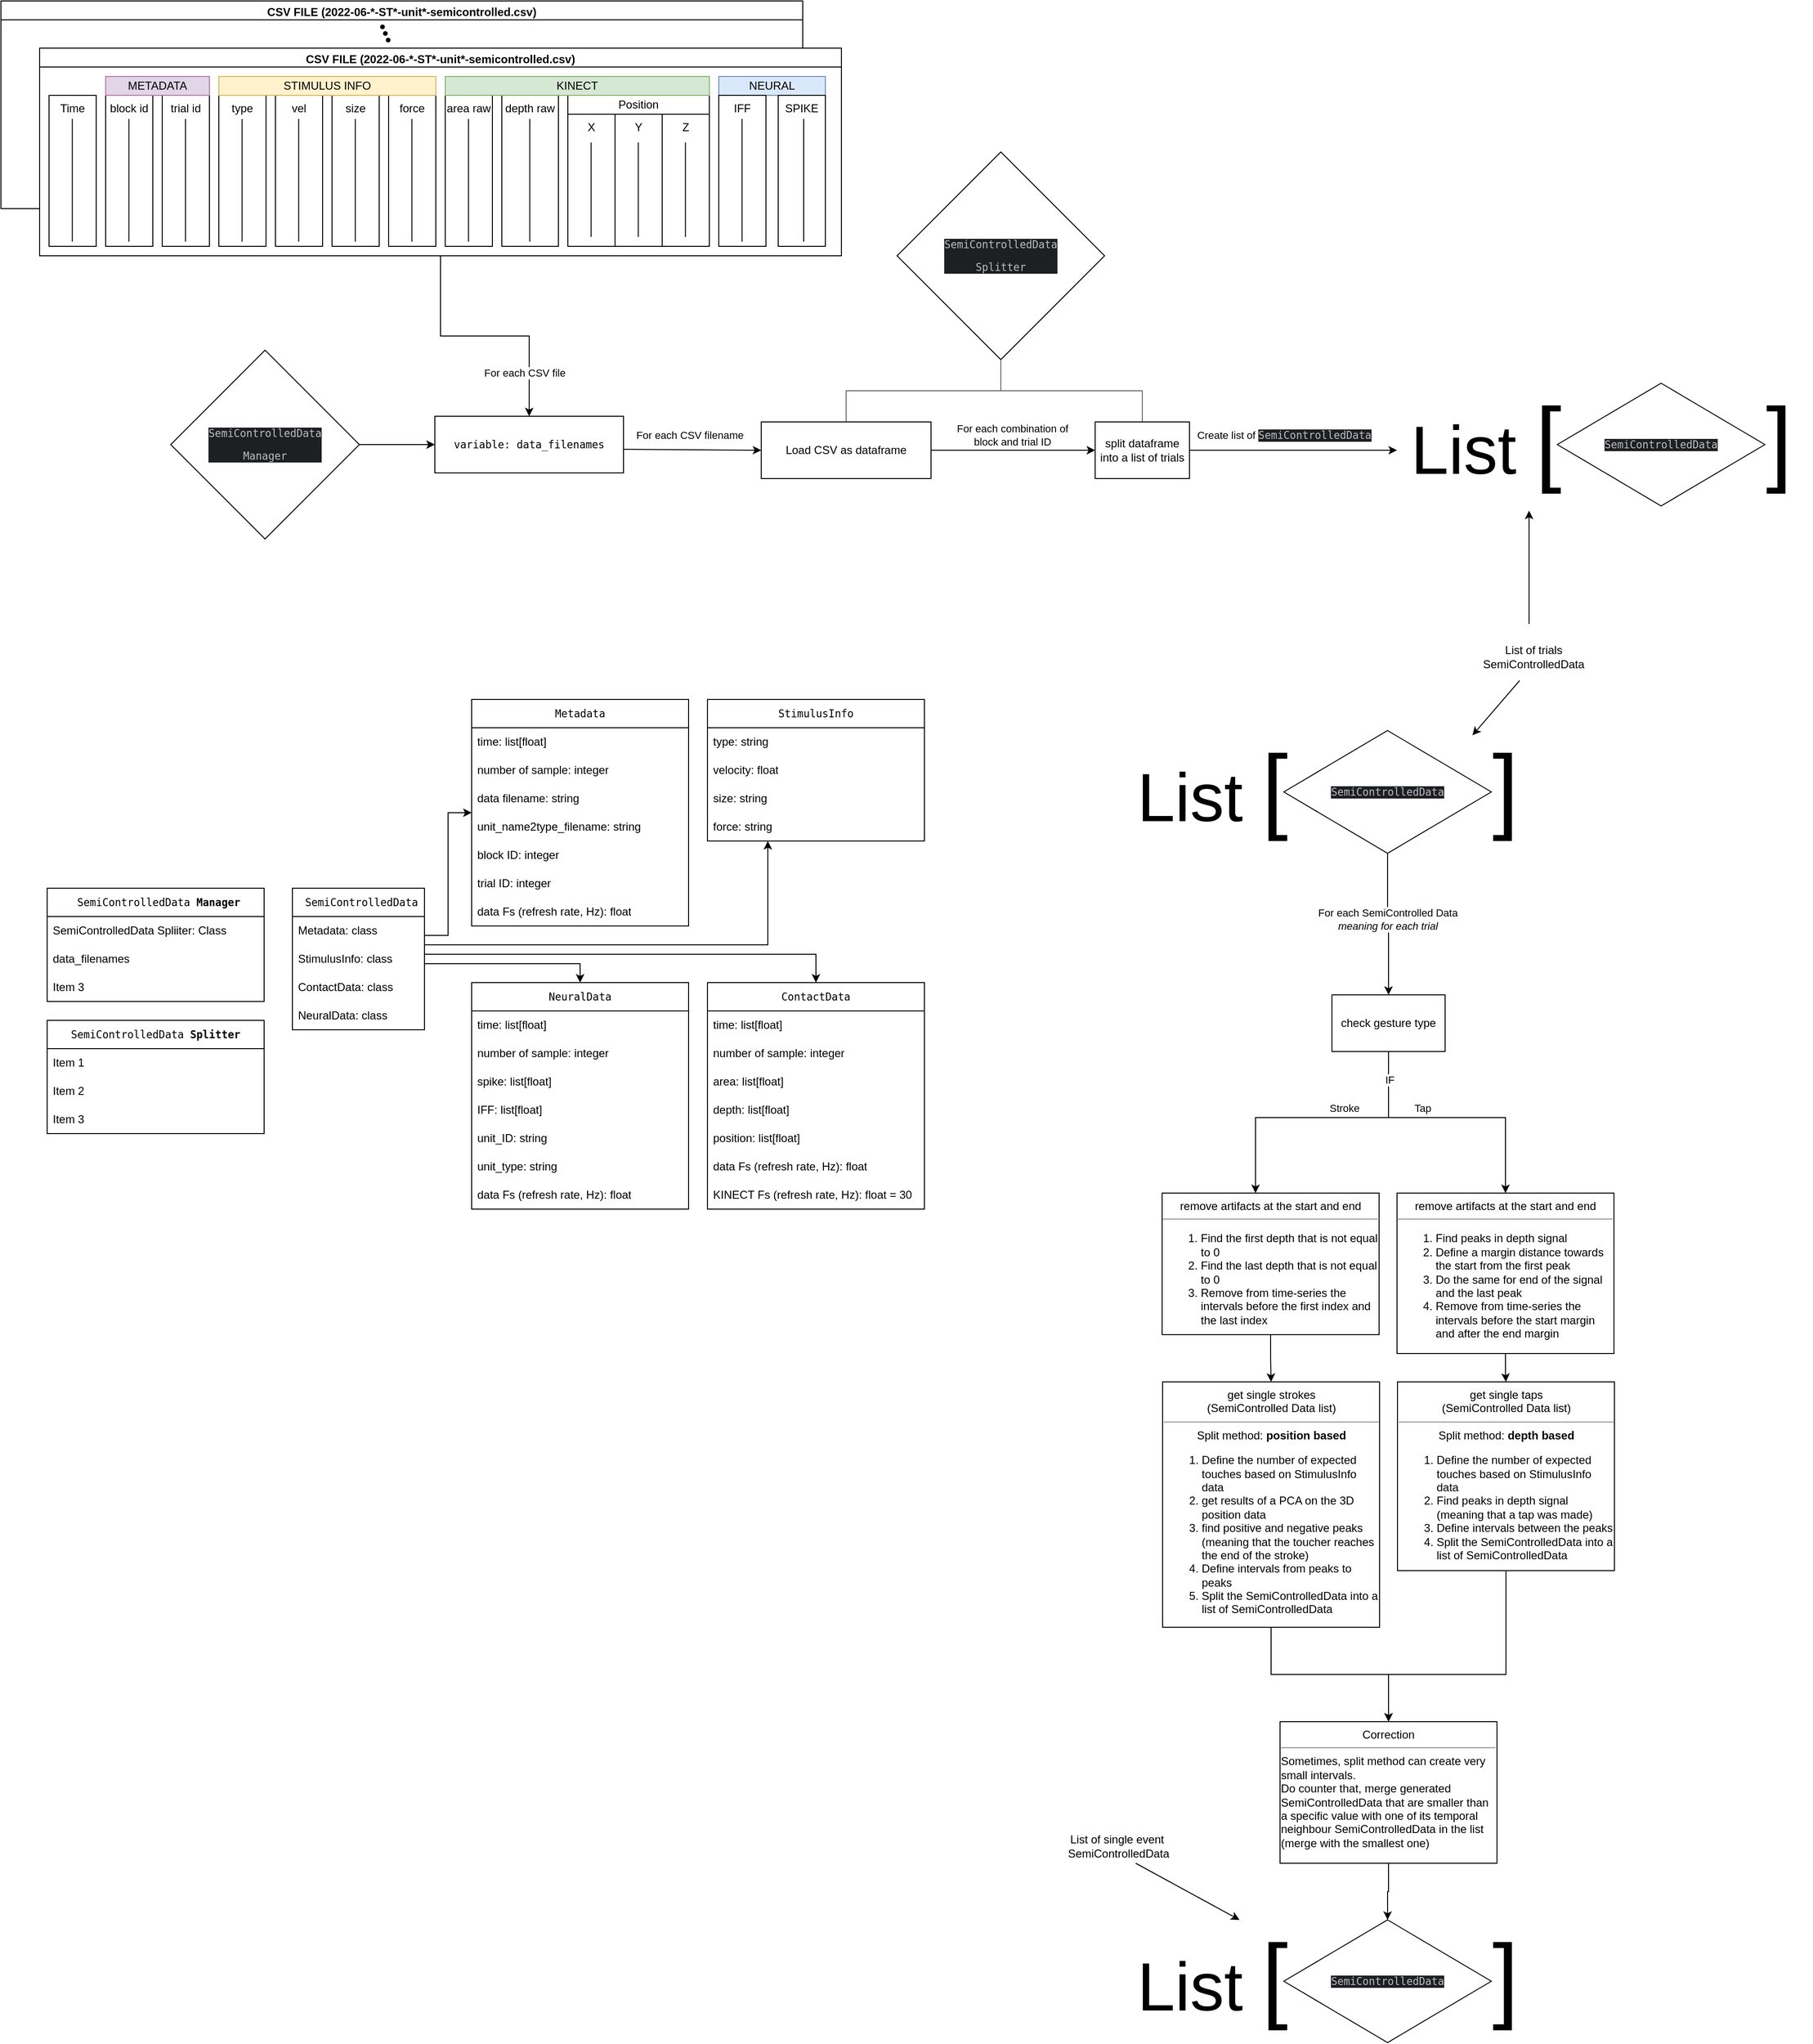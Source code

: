 <mxfile version="24.4.13" type="device">
  <diagram id="C5RBs43oDa-KdzZeNtuy" name="Page-1">
    <mxGraphModel dx="2876" dy="1194" grid="1" gridSize="10" guides="1" tooltips="1" connect="1" arrows="1" fold="1" page="1" pageScale="1" pageWidth="827" pageHeight="1169" math="0" shadow="0">
      <root>
        <mxCell id="WIyWlLk6GJQsqaUBKTNV-0" />
        <mxCell id="WIyWlLk6GJQsqaUBKTNV-1" parent="WIyWlLk6GJQsqaUBKTNV-0" />
        <mxCell id="AO1ZMonNY8qagPnVQEpX-206" value="" style="edgeStyle=orthogonalEdgeStyle;rounded=0;orthogonalLoop=1;jettySize=auto;html=1;" edge="1" parent="WIyWlLk6GJQsqaUBKTNV-1" source="AO1ZMonNY8qagPnVQEpX-85" target="AO1ZMonNY8qagPnVQEpX-205">
          <mxGeometry relative="1" as="geometry" />
        </mxCell>
        <mxCell id="AO1ZMonNY8qagPnVQEpX-85" value="&lt;div style=&quot;background-color:#1e1f22;color:#bcbec4&quot;&gt;&lt;pre style=&quot;font-family:&#39;JetBrains Mono&#39;,monospace;font-size:8.3pt;&quot;&gt;SemiControlledData&lt;/pre&gt;&lt;pre style=&quot;font-family:&#39;JetBrains Mono&#39;,monospace;font-size:8.3pt;&quot;&gt;Manager&lt;/pre&gt;&lt;/div&gt;" style="rhombus;whiteSpace=wrap;html=1;" vertex="1" parent="WIyWlLk6GJQsqaUBKTNV-1">
          <mxGeometry x="80" y="410" width="200" height="200" as="geometry" />
        </mxCell>
        <mxCell id="AO1ZMonNY8qagPnVQEpX-203" value="" style="group" vertex="1" connectable="0" parent="WIyWlLk6GJQsqaUBKTNV-1">
          <mxGeometry x="-100" y="40" width="891" height="270" as="geometry" />
        </mxCell>
        <mxCell id="AO1ZMonNY8qagPnVQEpX-161" value="CSV FILE (2022-06-*-ST*-unit*-semicontrolled.csv)" style="swimlane;whiteSpace=wrap;html=1;" vertex="1" parent="AO1ZMonNY8qagPnVQEpX-203">
          <mxGeometry width="850" height="220" as="geometry" />
        </mxCell>
        <mxCell id="AO1ZMonNY8qagPnVQEpX-162" value="" style="rounded=0;whiteSpace=wrap;html=1;" vertex="1" parent="AO1ZMonNY8qagPnVQEpX-161">
          <mxGeometry y="20" width="850" height="200" as="geometry" />
        </mxCell>
        <mxCell id="AO1ZMonNY8qagPnVQEpX-198" value="" style="ellipse;whiteSpace=wrap;html=1;aspect=fixed;fillColor=#000000;strokeColor=none;" vertex="1" parent="AO1ZMonNY8qagPnVQEpX-161">
          <mxGeometry x="402" y="25" width="5" height="5" as="geometry" />
        </mxCell>
        <mxCell id="AO1ZMonNY8qagPnVQEpX-200" value="" style="ellipse;whiteSpace=wrap;html=1;aspect=fixed;fillColor=#000000;strokeColor=none;" vertex="1" parent="AO1ZMonNY8qagPnVQEpX-161">
          <mxGeometry x="408" y="39" width="5" height="5" as="geometry" />
        </mxCell>
        <mxCell id="AO1ZMonNY8qagPnVQEpX-0" value="CSV FILE (2022-06-*-ST*-unit*-semicontrolled.csv)" style="swimlane;whiteSpace=wrap;html=1;" vertex="1" parent="AO1ZMonNY8qagPnVQEpX-203">
          <mxGeometry x="41" y="50" width="850" height="220" as="geometry">
            <mxRectangle x="50" y="20" width="310" height="30" as="alternateBounds" />
          </mxGeometry>
        </mxCell>
        <mxCell id="AO1ZMonNY8qagPnVQEpX-123" value="" style="rounded=0;whiteSpace=wrap;html=1;" vertex="1" parent="AO1ZMonNY8qagPnVQEpX-0">
          <mxGeometry y="20" width="850" height="200" as="geometry" />
        </mxCell>
        <mxCell id="AO1ZMonNY8qagPnVQEpX-3" value="&lt;div style=&quot;&quot;&gt;&lt;span style=&quot;background-color: initial;&quot;&gt;Time&lt;/span&gt;&lt;/div&gt;" style="rounded=0;whiteSpace=wrap;html=1;align=center;horizontal=1;verticalAlign=top;" vertex="1" parent="AO1ZMonNY8qagPnVQEpX-0">
          <mxGeometry x="10" y="50" width="50" height="160" as="geometry" />
        </mxCell>
        <mxCell id="AO1ZMonNY8qagPnVQEpX-16" value="" style="group" vertex="1" connectable="0" parent="AO1ZMonNY8qagPnVQEpX-0">
          <mxGeometry x="70" y="50" width="110" height="160" as="geometry" />
        </mxCell>
        <mxCell id="AO1ZMonNY8qagPnVQEpX-13" value="&lt;div style=&quot;&quot;&gt;block id&lt;/div&gt;" style="rounded=0;whiteSpace=wrap;html=1;align=center;horizontal=1;verticalAlign=top;" vertex="1" parent="AO1ZMonNY8qagPnVQEpX-16">
          <mxGeometry width="50" height="160" as="geometry" />
        </mxCell>
        <mxCell id="AO1ZMonNY8qagPnVQEpX-14" value="&lt;div style=&quot;&quot;&gt;trial id&lt;/div&gt;" style="rounded=0;whiteSpace=wrap;html=1;align=center;horizontal=1;verticalAlign=top;" vertex="1" parent="AO1ZMonNY8qagPnVQEpX-16">
          <mxGeometry x="60" width="50" height="160" as="geometry" />
        </mxCell>
        <mxCell id="AO1ZMonNY8qagPnVQEpX-35" value="" style="endArrow=none;html=1;rounded=0;" edge="1" parent="AO1ZMonNY8qagPnVQEpX-16">
          <mxGeometry width="50" height="50" relative="1" as="geometry">
            <mxPoint x="24.66" y="155" as="sourcePoint" />
            <mxPoint x="24.66" y="25" as="targetPoint" />
          </mxGeometry>
        </mxCell>
        <mxCell id="AO1ZMonNY8qagPnVQEpX-36" value="" style="endArrow=none;html=1;rounded=0;" edge="1" parent="AO1ZMonNY8qagPnVQEpX-16">
          <mxGeometry width="50" height="50" relative="1" as="geometry">
            <mxPoint x="84.66" y="155" as="sourcePoint" />
            <mxPoint x="84.66" y="25" as="targetPoint" />
          </mxGeometry>
        </mxCell>
        <mxCell id="AO1ZMonNY8qagPnVQEpX-19" value="&lt;div style=&quot;&quot;&gt;type&lt;/div&gt;" style="rounded=0;whiteSpace=wrap;html=1;align=center;horizontal=1;verticalAlign=top;" vertex="1" parent="AO1ZMonNY8qagPnVQEpX-0">
          <mxGeometry x="190" y="50" width="50" height="160" as="geometry" />
        </mxCell>
        <mxCell id="AO1ZMonNY8qagPnVQEpX-20" value="&lt;div style=&quot;&quot;&gt;vel&lt;/div&gt;" style="rounded=0;whiteSpace=wrap;html=1;align=center;horizontal=1;verticalAlign=top;" vertex="1" parent="AO1ZMonNY8qagPnVQEpX-0">
          <mxGeometry x="250" y="50" width="50" height="160" as="geometry" />
        </mxCell>
        <mxCell id="AO1ZMonNY8qagPnVQEpX-24" value="&lt;div style=&quot;&quot;&gt;size&lt;/div&gt;" style="rounded=0;whiteSpace=wrap;html=1;align=center;horizontal=1;verticalAlign=top;" vertex="1" parent="AO1ZMonNY8qagPnVQEpX-0">
          <mxGeometry x="310" y="50" width="50" height="160" as="geometry" />
        </mxCell>
        <mxCell id="AO1ZMonNY8qagPnVQEpX-25" value="&lt;div style=&quot;&quot;&gt;force&lt;/div&gt;" style="rounded=0;whiteSpace=wrap;html=1;align=center;horizontal=1;verticalAlign=top;" vertex="1" parent="AO1ZMonNY8qagPnVQEpX-0">
          <mxGeometry x="370" y="50" width="50" height="160" as="geometry" />
        </mxCell>
        <mxCell id="AO1ZMonNY8qagPnVQEpX-27" value="STIMULUS INFO" style="rounded=0;whiteSpace=wrap;html=1;fillColor=#fff2cc;strokeColor=#d6b656;" vertex="1" parent="AO1ZMonNY8qagPnVQEpX-0">
          <mxGeometry x="190" y="30" width="230" height="20" as="geometry" />
        </mxCell>
        <mxCell id="AO1ZMonNY8qagPnVQEpX-30" value="" style="group" vertex="1" connectable="0" parent="AO1ZMonNY8qagPnVQEpX-0">
          <mxGeometry x="720" y="30" width="113" height="180" as="geometry" />
        </mxCell>
        <mxCell id="AO1ZMonNY8qagPnVQEpX-29" value="NEURAL" style="rounded=0;whiteSpace=wrap;html=1;fillColor=#dae8fc;strokeColor=#6c8ebf;" vertex="1" parent="AO1ZMonNY8qagPnVQEpX-30">
          <mxGeometry width="113" height="20" as="geometry" />
        </mxCell>
        <mxCell id="AO1ZMonNY8qagPnVQEpX-4" value="&lt;div style=&quot;&quot;&gt;&lt;span style=&quot;background-color: initial;&quot;&gt;IFF&lt;/span&gt;&lt;/div&gt;" style="rounded=0;whiteSpace=wrap;html=1;align=center;horizontal=1;verticalAlign=top;" vertex="1" parent="AO1ZMonNY8qagPnVQEpX-30">
          <mxGeometry y="20" width="50" height="160" as="geometry" />
        </mxCell>
        <mxCell id="AO1ZMonNY8qagPnVQEpX-5" value="&lt;div style=&quot;&quot;&gt;&lt;span style=&quot;background-color: initial;&quot;&gt;SPIKE&lt;/span&gt;&lt;span style=&quot;color: rgba(0, 0, 0, 0); font-family: monospace; font-size: 0px; text-align: start; text-wrap: nowrap; background-color: initial;&quot;&gt;%3CmxGraphModel%3E%3Croot%3E%3CmxCell%20id%3D%220%22%2F%3E%3CmxCell%20id%3D%221%22%20parent%3D%220%22%2F%3E%3CmxCell%20id%3D%222%22%20value%3D%22%26lt%3Bdiv%20style%3D%26quot%3B%26quot%3B%26gt%3B%26lt%3Bspan%20style%3D%26quot%3Bbackground-color%3A%20initial%3B%26quot%3B%26gt%3BIFF%26lt%3B%2Fspan%26gt%3B%26lt%3B%2Fdiv%26gt%3B%22%20style%3D%22rounded%3D0%3BwhiteSpace%3Dwrap%3Bhtml%3D1%3Balign%3Dcenter%3Bhorizontal%3D1%3BverticalAlign%3Dtop%3B%22%20vertex%3D%221%22%20parent%3D%221%22%3E%3CmxGeometry%20x%3D%22440%22%20y%3D%22430%22%20width%3D%2250%22%20height%3D%22160%22%20as%3D%22geometry%22%2F%3E%3C%2FmxCell%3E%3C%2Froot%3E%3C%2FmxGraphModel%3E&lt;/span&gt;&lt;/div&gt;" style="rounded=0;whiteSpace=wrap;html=1;align=center;horizontal=1;verticalAlign=top;" vertex="1" parent="AO1ZMonNY8qagPnVQEpX-30">
          <mxGeometry x="63" y="20" width="50" height="160" as="geometry" />
        </mxCell>
        <mxCell id="AO1ZMonNY8qagPnVQEpX-43" value="" style="endArrow=none;html=1;rounded=0;" edge="1" parent="AO1ZMonNY8qagPnVQEpX-30">
          <mxGeometry width="50" height="50" relative="1" as="geometry">
            <mxPoint x="24.66" y="175" as="sourcePoint" />
            <mxPoint x="24.66" y="45" as="targetPoint" />
          </mxGeometry>
        </mxCell>
        <mxCell id="AO1ZMonNY8qagPnVQEpX-44" value="" style="endArrow=none;html=1;rounded=0;" edge="1" parent="AO1ZMonNY8qagPnVQEpX-30">
          <mxGeometry width="50" height="50" relative="1" as="geometry">
            <mxPoint x="90" y="175" as="sourcePoint" />
            <mxPoint x="90" y="45" as="targetPoint" />
          </mxGeometry>
        </mxCell>
        <mxCell id="AO1ZMonNY8qagPnVQEpX-33" value="" style="group" vertex="1" connectable="0" parent="AO1ZMonNY8qagPnVQEpX-0">
          <mxGeometry x="430" y="50" width="280" height="160" as="geometry" />
        </mxCell>
        <mxCell id="AO1ZMonNY8qagPnVQEpX-6" value="&lt;div style=&quot;&quot;&gt;area raw&lt;/div&gt;" style="rounded=0;whiteSpace=wrap;html=1;align=center;horizontal=1;verticalAlign=top;" vertex="1" parent="AO1ZMonNY8qagPnVQEpX-33">
          <mxGeometry width="50" height="160" as="geometry" />
        </mxCell>
        <mxCell id="AO1ZMonNY8qagPnVQEpX-7" value="&lt;div style=&quot;&quot;&gt;depth raw&lt;/div&gt;" style="rounded=0;whiteSpace=wrap;html=1;align=center;horizontal=1;verticalAlign=top;" vertex="1" parent="AO1ZMonNY8qagPnVQEpX-33">
          <mxGeometry x="60" width="60" height="160" as="geometry" />
        </mxCell>
        <mxCell id="AO1ZMonNY8qagPnVQEpX-8" value="&lt;div style=&quot;&quot;&gt;X&lt;/div&gt;" style="rounded=0;whiteSpace=wrap;html=1;align=center;horizontal=1;verticalAlign=top;" vertex="1" parent="AO1ZMonNY8qagPnVQEpX-33">
          <mxGeometry x="130" y="20" width="50" height="140" as="geometry" />
        </mxCell>
        <mxCell id="AO1ZMonNY8qagPnVQEpX-9" value="&lt;div style=&quot;&quot;&gt;Y&lt;/div&gt;" style="rounded=0;whiteSpace=wrap;html=1;align=center;horizontal=1;verticalAlign=top;" vertex="1" parent="AO1ZMonNY8qagPnVQEpX-33">
          <mxGeometry x="180" y="20" width="50" height="140" as="geometry" />
        </mxCell>
        <mxCell id="AO1ZMonNY8qagPnVQEpX-10" value="&lt;div style=&quot;&quot;&gt;Z&lt;/div&gt;" style="rounded=0;whiteSpace=wrap;html=1;align=center;horizontal=1;verticalAlign=top;" vertex="1" parent="AO1ZMonNY8qagPnVQEpX-33">
          <mxGeometry x="230" y="20" width="50" height="140" as="geometry" />
        </mxCell>
        <mxCell id="AO1ZMonNY8qagPnVQEpX-11" value="Position" style="rounded=0;whiteSpace=wrap;html=1;" vertex="1" parent="AO1ZMonNY8qagPnVQEpX-33">
          <mxGeometry x="130" width="150" height="20" as="geometry" />
        </mxCell>
        <mxCell id="AO1ZMonNY8qagPnVQEpX-41" value="" style="endArrow=none;html=1;rounded=0;" edge="1" parent="AO1ZMonNY8qagPnVQEpX-33">
          <mxGeometry width="50" height="50" relative="1" as="geometry">
            <mxPoint x="24.66" y="155" as="sourcePoint" />
            <mxPoint x="24.66" y="25" as="targetPoint" />
          </mxGeometry>
        </mxCell>
        <mxCell id="AO1ZMonNY8qagPnVQEpX-42" value="" style="endArrow=none;html=1;rounded=0;" edge="1" parent="AO1ZMonNY8qagPnVQEpX-33">
          <mxGeometry width="50" height="50" relative="1" as="geometry">
            <mxPoint x="89.66" y="155" as="sourcePoint" />
            <mxPoint x="89.66" y="25" as="targetPoint" />
          </mxGeometry>
        </mxCell>
        <mxCell id="AO1ZMonNY8qagPnVQEpX-45" value="" style="endArrow=none;html=1;rounded=0;" edge="1" parent="AO1ZMonNY8qagPnVQEpX-33">
          <mxGeometry width="50" height="50" relative="1" as="geometry">
            <mxPoint x="154.66" y="150" as="sourcePoint" />
            <mxPoint x="154.66" y="50" as="targetPoint" />
          </mxGeometry>
        </mxCell>
        <mxCell id="AO1ZMonNY8qagPnVQEpX-46" value="" style="endArrow=none;html=1;rounded=0;" edge="1" parent="AO1ZMonNY8qagPnVQEpX-33">
          <mxGeometry width="50" height="50" relative="1" as="geometry">
            <mxPoint x="204.66" y="150" as="sourcePoint" />
            <mxPoint x="204.66" y="50" as="targetPoint" />
          </mxGeometry>
        </mxCell>
        <mxCell id="AO1ZMonNY8qagPnVQEpX-47" value="" style="endArrow=none;html=1;rounded=0;" edge="1" parent="AO1ZMonNY8qagPnVQEpX-33">
          <mxGeometry width="50" height="50" relative="1" as="geometry">
            <mxPoint x="254.66" y="150" as="sourcePoint" />
            <mxPoint x="254.66" y="50" as="targetPoint" />
          </mxGeometry>
        </mxCell>
        <mxCell id="AO1ZMonNY8qagPnVQEpX-26" value="KINECT" style="rounded=0;whiteSpace=wrap;html=1;container=0;fillColor=#d5e8d4;strokeColor=#82b366;" vertex="1" parent="AO1ZMonNY8qagPnVQEpX-0">
          <mxGeometry x="430" y="30" width="280" height="20" as="geometry" />
        </mxCell>
        <mxCell id="AO1ZMonNY8qagPnVQEpX-34" value="" style="endArrow=none;html=1;rounded=0;" edge="1" parent="AO1ZMonNY8qagPnVQEpX-0">
          <mxGeometry width="50" height="50" relative="1" as="geometry">
            <mxPoint x="34.66" y="205" as="sourcePoint" />
            <mxPoint x="34.66" y="75" as="targetPoint" />
          </mxGeometry>
        </mxCell>
        <mxCell id="AO1ZMonNY8qagPnVQEpX-37" value="" style="endArrow=none;html=1;rounded=0;" edge="1" parent="AO1ZMonNY8qagPnVQEpX-0">
          <mxGeometry width="50" height="50" relative="1" as="geometry">
            <mxPoint x="214.66" y="205" as="sourcePoint" />
            <mxPoint x="214.66" y="75" as="targetPoint" />
          </mxGeometry>
        </mxCell>
        <mxCell id="AO1ZMonNY8qagPnVQEpX-38" value="" style="endArrow=none;html=1;rounded=0;" edge="1" parent="AO1ZMonNY8qagPnVQEpX-0">
          <mxGeometry width="50" height="50" relative="1" as="geometry">
            <mxPoint x="274.66" y="205" as="sourcePoint" />
            <mxPoint x="274.66" y="75" as="targetPoint" />
          </mxGeometry>
        </mxCell>
        <mxCell id="AO1ZMonNY8qagPnVQEpX-39" value="" style="endArrow=none;html=1;rounded=0;" edge="1" parent="AO1ZMonNY8qagPnVQEpX-0">
          <mxGeometry width="50" height="50" relative="1" as="geometry">
            <mxPoint x="334.66" y="205" as="sourcePoint" />
            <mxPoint x="334.66" y="75" as="targetPoint" />
          </mxGeometry>
        </mxCell>
        <mxCell id="AO1ZMonNY8qagPnVQEpX-40" value="" style="endArrow=none;html=1;rounded=0;" edge="1" parent="AO1ZMonNY8qagPnVQEpX-0">
          <mxGeometry width="50" height="50" relative="1" as="geometry">
            <mxPoint x="394.66" y="205" as="sourcePoint" />
            <mxPoint x="394.66" y="75" as="targetPoint" />
          </mxGeometry>
        </mxCell>
        <mxCell id="AO1ZMonNY8qagPnVQEpX-341" value="METADATA" style="rounded=0;whiteSpace=wrap;html=1;fillColor=#E1D5E7;strokeColor=#B5739D;" vertex="1" parent="AO1ZMonNY8qagPnVQEpX-0">
          <mxGeometry x="70" y="30" width="110" height="20" as="geometry" />
        </mxCell>
        <mxCell id="AO1ZMonNY8qagPnVQEpX-199" value="" style="ellipse;whiteSpace=wrap;html=1;aspect=fixed;fillColor=#000000;strokeColor=none;" vertex="1" parent="AO1ZMonNY8qagPnVQEpX-203">
          <mxGeometry x="405" y="32" width="5" height="5" as="geometry" />
        </mxCell>
        <mxCell id="AO1ZMonNY8qagPnVQEpX-208" style="edgeStyle=orthogonalEdgeStyle;rounded=0;orthogonalLoop=1;jettySize=auto;html=1;entryX=0;entryY=0.5;entryDx=0;entryDy=0;" edge="1" parent="WIyWlLk6GJQsqaUBKTNV-1" target="AO1ZMonNY8qagPnVQEpX-217">
          <mxGeometry relative="1" as="geometry">
            <mxPoint x="870" y="685" as="targetPoint" />
            <mxPoint x="560" y="515" as="sourcePoint" />
          </mxGeometry>
        </mxCell>
        <mxCell id="AO1ZMonNY8qagPnVQEpX-211" value="For each CSV filename" style="edgeLabel;html=1;align=center;verticalAlign=middle;resizable=0;points=[];" vertex="1" connectable="0" parent="AO1ZMonNY8qagPnVQEpX-208">
          <mxGeometry x="0.136" relative="1" as="geometry">
            <mxPoint x="-13" y="-16" as="offset" />
          </mxGeometry>
        </mxCell>
        <mxCell id="AO1ZMonNY8qagPnVQEpX-205" value="&lt;div style=&quot;&quot;&gt;&lt;pre style=&quot;font-family: &amp;quot;JetBrains Mono&amp;quot;, monospace; font-size: 8.3pt;&quot;&gt;&lt;div style=&quot;&quot;&gt;&lt;pre style=&quot;font-family: &amp;quot;JetBrains Mono&amp;quot;, monospace; font-size: 8.3pt;&quot;&gt;&lt;font&gt;variable: data_filenames&lt;/font&gt;&lt;/pre&gt;&lt;/div&gt;&lt;/pre&gt;&lt;/div&gt;" style="whiteSpace=wrap;html=1;fontColor=default;labelBackgroundColor=default;" vertex="1" parent="WIyWlLk6GJQsqaUBKTNV-1">
          <mxGeometry x="360" y="480" width="200" height="60" as="geometry" />
        </mxCell>
        <mxCell id="AO1ZMonNY8qagPnVQEpX-209" style="edgeStyle=orthogonalEdgeStyle;rounded=0;orthogonalLoop=1;jettySize=auto;html=1;entryX=0.5;entryY=0;entryDx=0;entryDy=0;exitX=0.5;exitY=1;exitDx=0;exitDy=0;" edge="1" parent="WIyWlLk6GJQsqaUBKTNV-1" source="AO1ZMonNY8qagPnVQEpX-123" target="AO1ZMonNY8qagPnVQEpX-205">
          <mxGeometry relative="1" as="geometry">
            <Array as="points" />
          </mxGeometry>
        </mxCell>
        <mxCell id="AO1ZMonNY8qagPnVQEpX-210" value="&lt;span style=&quot;color: rgb(0, 0, 0); font-family: Helvetica; font-size: 11px; font-style: normal; font-variant-ligatures: normal; font-variant-caps: normal; font-weight: 400; letter-spacing: normal; orphans: 2; text-align: center; text-indent: 0px; text-transform: none; widows: 2; word-spacing: 0px; -webkit-text-stroke-width: 0px; white-space: nowrap; background-color: rgb(255, 255, 255); text-decoration-thickness: initial; text-decoration-style: initial; text-decoration-color: initial; display: inline !important; float: none;&quot;&gt;For each CSV file&lt;/span&gt;" style="edgeLabel;html=1;align=center;verticalAlign=middle;resizable=0;points=[];" vertex="1" connectable="0" parent="AO1ZMonNY8qagPnVQEpX-209">
          <mxGeometry x="-0.097" relative="1" as="geometry">
            <mxPoint x="55" y="39" as="offset" />
          </mxGeometry>
        </mxCell>
        <mxCell id="AO1ZMonNY8qagPnVQEpX-212" value="&lt;div style=&quot;background-color:#1e1f22;color:#bcbec4&quot;&gt;&lt;pre style=&quot;font-family:&#39;JetBrains Mono&#39;,monospace;font-size:8.3pt;&quot;&gt;SemiControlledData&lt;/pre&gt;&lt;pre style=&quot;font-family:&#39;JetBrains Mono&#39;,monospace;font-size:8.3pt;&quot;&gt;Splitter&lt;/pre&gt;&lt;/div&gt;" style="rhombus;whiteSpace=wrap;html=1;" vertex="1" parent="WIyWlLk6GJQsqaUBKTNV-1">
          <mxGeometry x="850" y="200" width="220" height="220" as="geometry" />
        </mxCell>
        <mxCell id="AO1ZMonNY8qagPnVQEpX-266" style="edgeStyle=orthogonalEdgeStyle;rounded=0;orthogonalLoop=1;jettySize=auto;html=1;entryX=0.5;entryY=1;entryDx=0;entryDy=0;endArrow=none;endFill=0;strokeColor=#666666;" edge="1" parent="WIyWlLk6GJQsqaUBKTNV-1" source="AO1ZMonNY8qagPnVQEpX-215" target="AO1ZMonNY8qagPnVQEpX-212">
          <mxGeometry relative="1" as="geometry" />
        </mxCell>
        <mxCell id="AO1ZMonNY8qagPnVQEpX-267" style="edgeStyle=orthogonalEdgeStyle;rounded=0;orthogonalLoop=1;jettySize=auto;html=1;" edge="1" parent="WIyWlLk6GJQsqaUBKTNV-1" source="AO1ZMonNY8qagPnVQEpX-215">
          <mxGeometry relative="1" as="geometry">
            <mxPoint x="1380" y="516" as="targetPoint" />
          </mxGeometry>
        </mxCell>
        <mxCell id="AO1ZMonNY8qagPnVQEpX-268" value="Create list of&amp;nbsp;&lt;span style=&quot;font-family: &amp;quot;JetBrains Mono&amp;quot;, monospace; font-size: 8.3pt; background-color: rgb(30, 31, 34); color: rgb(188, 190, 196);&quot;&gt;SemiControlledData&lt;/span&gt;" style="edgeLabel;html=1;align=center;verticalAlign=middle;resizable=0;points=[];" vertex="1" connectable="0" parent="AO1ZMonNY8qagPnVQEpX-267">
          <mxGeometry x="-0.086" y="3" relative="1" as="geometry">
            <mxPoint x="-1" y="-13" as="offset" />
          </mxGeometry>
        </mxCell>
        <mxCell id="AO1ZMonNY8qagPnVQEpX-215" value="split dataframe into a list of trials" style="whiteSpace=wrap;html=1;" vertex="1" parent="WIyWlLk6GJQsqaUBKTNV-1">
          <mxGeometry x="1060" y="486" width="100" height="60" as="geometry" />
        </mxCell>
        <mxCell id="AO1ZMonNY8qagPnVQEpX-219" style="edgeStyle=orthogonalEdgeStyle;rounded=0;orthogonalLoop=1;jettySize=auto;html=1;exitX=1;exitY=0.5;exitDx=0;exitDy=0;entryX=0;entryY=0.5;entryDx=0;entryDy=0;" edge="1" parent="WIyWlLk6GJQsqaUBKTNV-1" source="AO1ZMonNY8qagPnVQEpX-217" target="AO1ZMonNY8qagPnVQEpX-215">
          <mxGeometry relative="1" as="geometry">
            <mxPoint x="1020" y="530" as="sourcePoint" />
            <mxPoint x="1050" y="510" as="targetPoint" />
            <Array as="points" />
          </mxGeometry>
        </mxCell>
        <mxCell id="AO1ZMonNY8qagPnVQEpX-220" value="For each combination of&lt;div&gt;block and trial ID&lt;/div&gt;" style="edgeLabel;html=1;align=center;verticalAlign=middle;resizable=0;points=[];" vertex="1" connectable="0" parent="AO1ZMonNY8qagPnVQEpX-219">
          <mxGeometry x="-0.14" y="2" relative="1" as="geometry">
            <mxPoint x="11" y="-14" as="offset" />
          </mxGeometry>
        </mxCell>
        <mxCell id="AO1ZMonNY8qagPnVQEpX-265" style="edgeStyle=orthogonalEdgeStyle;rounded=0;orthogonalLoop=1;jettySize=auto;html=1;entryX=0.5;entryY=1;entryDx=0;entryDy=0;endArrow=none;endFill=0;strokeColor=#666666;" edge="1" parent="WIyWlLk6GJQsqaUBKTNV-1" source="AO1ZMonNY8qagPnVQEpX-217" target="AO1ZMonNY8qagPnVQEpX-212">
          <mxGeometry relative="1" as="geometry" />
        </mxCell>
        <mxCell id="AO1ZMonNY8qagPnVQEpX-217" value="Load CSV as dataframe" style="whiteSpace=wrap;html=1;" vertex="1" parent="WIyWlLk6GJQsqaUBKTNV-1">
          <mxGeometry x="706" y="486" width="180" height="60" as="geometry" />
        </mxCell>
        <mxCell id="AO1ZMonNY8qagPnVQEpX-273" value="&lt;pre style=&quot;font-family: &amp;quot;JetBrains Mono&amp;quot;, monospace; font-size: 8.3pt;&quot;&gt; SemiControlledData &lt;b&gt;Splitter &lt;/b&gt;&lt;/pre&gt;" style="swimlane;fontStyle=0;childLayout=stackLayout;horizontal=1;startSize=30;horizontalStack=0;resizeParent=1;resizeParentMax=0;resizeLast=0;collapsible=1;marginBottom=0;whiteSpace=wrap;html=1;fontColor=#000000;labelBackgroundColor=none;labelBorderColor=none;textShadow=0;strokeColor=default;" vertex="1" parent="WIyWlLk6GJQsqaUBKTNV-1">
          <mxGeometry x="-51" y="1120" width="230" height="120" as="geometry" />
        </mxCell>
        <mxCell id="AO1ZMonNY8qagPnVQEpX-274" value="Item 1" style="text;strokeColor=none;fillColor=none;align=left;verticalAlign=middle;spacingLeft=4;spacingRight=4;overflow=hidden;points=[[0,0.5],[1,0.5]];portConstraint=eastwest;rotatable=0;whiteSpace=wrap;html=1;" vertex="1" parent="AO1ZMonNY8qagPnVQEpX-273">
          <mxGeometry y="30" width="230" height="30" as="geometry" />
        </mxCell>
        <mxCell id="AO1ZMonNY8qagPnVQEpX-275" value="Item 2" style="text;strokeColor=none;fillColor=none;align=left;verticalAlign=middle;spacingLeft=4;spacingRight=4;overflow=hidden;points=[[0,0.5],[1,0.5]];portConstraint=eastwest;rotatable=0;whiteSpace=wrap;html=1;" vertex="1" parent="AO1ZMonNY8qagPnVQEpX-273">
          <mxGeometry y="60" width="230" height="30" as="geometry" />
        </mxCell>
        <mxCell id="AO1ZMonNY8qagPnVQEpX-276" value="Item 3" style="text;strokeColor=none;fillColor=none;align=left;verticalAlign=middle;spacingLeft=4;spacingRight=4;overflow=hidden;points=[[0,0.5],[1,0.5]];portConstraint=eastwest;rotatable=0;whiteSpace=wrap;html=1;" vertex="1" parent="AO1ZMonNY8qagPnVQEpX-273">
          <mxGeometry y="90" width="230" height="30" as="geometry" />
        </mxCell>
        <mxCell id="AO1ZMonNY8qagPnVQEpX-376" value="" style="group" vertex="1" connectable="0" parent="WIyWlLk6GJQsqaUBKTNV-1">
          <mxGeometry x="209" y="780" width="670" height="540" as="geometry" />
        </mxCell>
        <mxCell id="AO1ZMonNY8qagPnVQEpX-375" style="edgeStyle=orthogonalEdgeStyle;rounded=0;orthogonalLoop=1;jettySize=auto;html=1;entryX=0.5;entryY=0;entryDx=0;entryDy=0;" edge="1" parent="AO1ZMonNY8qagPnVQEpX-376" source="AO1ZMonNY8qagPnVQEpX-280" target="AO1ZMonNY8qagPnVQEpX-354">
          <mxGeometry relative="1" as="geometry">
            <Array as="points">
              <mxPoint x="70" y="280" />
              <mxPoint x="305" y="280" />
            </Array>
          </mxGeometry>
        </mxCell>
        <mxCell id="AO1ZMonNY8qagPnVQEpX-282" value="&lt;pre style=&quot;font-family: &amp;quot;JetBrains Mono&amp;quot;, monospace; font-size: 8.3pt;&quot;&gt;Metadata&lt;/pre&gt;" style="swimlane;fontStyle=0;childLayout=stackLayout;horizontal=1;startSize=30;horizontalStack=0;resizeParent=1;resizeParentMax=0;resizeLast=0;collapsible=1;marginBottom=0;whiteSpace=wrap;html=1;" vertex="1" parent="AO1ZMonNY8qagPnVQEpX-376">
          <mxGeometry x="190" width="230" height="240" as="geometry" />
        </mxCell>
        <mxCell id="AO1ZMonNY8qagPnVQEpX-289" value="time: list[float]" style="text;strokeColor=none;fillColor=none;align=left;verticalAlign=middle;spacingLeft=4;spacingRight=4;overflow=hidden;points=[[0,0.5],[1,0.5]];portConstraint=eastwest;rotatable=0;whiteSpace=wrap;html=1;" vertex="1" parent="AO1ZMonNY8qagPnVQEpX-282">
          <mxGeometry y="30" width="230" height="30" as="geometry" />
        </mxCell>
        <mxCell id="AO1ZMonNY8qagPnVQEpX-288" value="number of sample: integer" style="text;strokeColor=none;fillColor=none;align=left;verticalAlign=middle;spacingLeft=4;spacingRight=4;overflow=hidden;points=[[0,0.5],[1,0.5]];portConstraint=eastwest;rotatable=0;whiteSpace=wrap;html=1;" vertex="1" parent="AO1ZMonNY8qagPnVQEpX-282">
          <mxGeometry y="60" width="230" height="30" as="geometry" />
        </mxCell>
        <mxCell id="AO1ZMonNY8qagPnVQEpX-283" value="data filename: string" style="text;strokeColor=none;fillColor=none;align=left;verticalAlign=middle;spacingLeft=4;spacingRight=4;overflow=hidden;points=[[0,0.5],[1,0.5]];portConstraint=eastwest;rotatable=0;whiteSpace=wrap;html=1;" vertex="1" parent="AO1ZMonNY8qagPnVQEpX-282">
          <mxGeometry y="90" width="230" height="30" as="geometry" />
        </mxCell>
        <mxCell id="AO1ZMonNY8qagPnVQEpX-284" value="unit_name2type_filename: string" style="text;strokeColor=none;fillColor=none;align=left;verticalAlign=middle;spacingLeft=4;spacingRight=4;overflow=hidden;points=[[0,0.5],[1,0.5]];portConstraint=eastwest;rotatable=0;whiteSpace=wrap;html=1;" vertex="1" parent="AO1ZMonNY8qagPnVQEpX-282">
          <mxGeometry y="120" width="230" height="30" as="geometry" />
        </mxCell>
        <mxCell id="AO1ZMonNY8qagPnVQEpX-285" value="block ID: integer" style="text;strokeColor=none;fillColor=none;align=left;verticalAlign=middle;spacingLeft=4;spacingRight=4;overflow=hidden;points=[[0,0.5],[1,0.5]];portConstraint=eastwest;rotatable=0;whiteSpace=wrap;html=1;" vertex="1" parent="AO1ZMonNY8qagPnVQEpX-282">
          <mxGeometry y="150" width="230" height="30" as="geometry" />
        </mxCell>
        <mxCell id="AO1ZMonNY8qagPnVQEpX-286" value="trial ID: integer" style="text;strokeColor=none;fillColor=none;align=left;verticalAlign=middle;spacingLeft=4;spacingRight=4;overflow=hidden;points=[[0,0.5],[1,0.5]];portConstraint=eastwest;rotatable=0;whiteSpace=wrap;html=1;" vertex="1" parent="AO1ZMonNY8qagPnVQEpX-282">
          <mxGeometry y="180" width="230" height="30" as="geometry" />
        </mxCell>
        <mxCell id="AO1ZMonNY8qagPnVQEpX-287" value="data Fs (refresh rate, Hz): float" style="text;strokeColor=none;fillColor=none;align=left;verticalAlign=middle;spacingLeft=4;spacingRight=4;overflow=hidden;points=[[0,0.5],[1,0.5]];portConstraint=eastwest;rotatable=0;whiteSpace=wrap;html=1;" vertex="1" parent="AO1ZMonNY8qagPnVQEpX-282">
          <mxGeometry y="210" width="230" height="30" as="geometry" />
        </mxCell>
        <mxCell id="AO1ZMonNY8qagPnVQEpX-290" value="&lt;pre style=&quot;font-family: &amp;quot;JetBrains Mono&amp;quot;, monospace; font-size: 8.3pt;&quot;&gt;StimulusInfo&lt;/pre&gt;" style="swimlane;fontStyle=0;childLayout=stackLayout;horizontal=1;startSize=30;horizontalStack=0;resizeParent=1;resizeParentMax=0;resizeLast=0;collapsible=1;marginBottom=0;whiteSpace=wrap;html=1;" vertex="1" parent="AO1ZMonNY8qagPnVQEpX-376">
          <mxGeometry x="440" width="230" height="150" as="geometry" />
        </mxCell>
        <mxCell id="AO1ZMonNY8qagPnVQEpX-295" value="type: string" style="text;strokeColor=none;fillColor=none;align=left;verticalAlign=middle;spacingLeft=4;spacingRight=4;overflow=hidden;points=[[0,0.5],[1,0.5]];portConstraint=eastwest;rotatable=0;whiteSpace=wrap;html=1;" vertex="1" parent="AO1ZMonNY8qagPnVQEpX-290">
          <mxGeometry y="30" width="230" height="30" as="geometry" />
        </mxCell>
        <mxCell id="AO1ZMonNY8qagPnVQEpX-291" value="velocity: float" style="text;strokeColor=none;fillColor=none;align=left;verticalAlign=middle;spacingLeft=4;spacingRight=4;overflow=hidden;points=[[0,0.5],[1,0.5]];portConstraint=eastwest;rotatable=0;whiteSpace=wrap;html=1;" vertex="1" parent="AO1ZMonNY8qagPnVQEpX-290">
          <mxGeometry y="60" width="230" height="30" as="geometry" />
        </mxCell>
        <mxCell id="AO1ZMonNY8qagPnVQEpX-292" value="size: string" style="text;strokeColor=none;fillColor=none;align=left;verticalAlign=middle;spacingLeft=4;spacingRight=4;overflow=hidden;points=[[0,0.5],[1,0.5]];portConstraint=eastwest;rotatable=0;whiteSpace=wrap;html=1;" vertex="1" parent="AO1ZMonNY8qagPnVQEpX-290">
          <mxGeometry y="90" width="230" height="30" as="geometry" />
        </mxCell>
        <mxCell id="AO1ZMonNY8qagPnVQEpX-293" value="force: string" style="text;strokeColor=none;fillColor=none;align=left;verticalAlign=middle;spacingLeft=4;spacingRight=4;overflow=hidden;points=[[0,0.5],[1,0.5]];portConstraint=eastwest;rotatable=0;whiteSpace=wrap;html=1;" vertex="1" parent="AO1ZMonNY8qagPnVQEpX-290">
          <mxGeometry y="120" width="230" height="30" as="geometry" />
        </mxCell>
        <mxCell id="AO1ZMonNY8qagPnVQEpX-342" value="&lt;pre style=&quot;font-family: &amp;quot;JetBrains Mono&amp;quot;, monospace; font-size: 8.3pt;&quot;&gt;ContactData&lt;/pre&gt;" style="swimlane;fontStyle=0;childLayout=stackLayout;horizontal=1;startSize=30;horizontalStack=0;resizeParent=1;resizeParentMax=0;resizeLast=0;collapsible=1;marginBottom=0;whiteSpace=wrap;html=1;" vertex="1" parent="AO1ZMonNY8qagPnVQEpX-376">
          <mxGeometry x="440" y="300" width="230" height="240" as="geometry" />
        </mxCell>
        <mxCell id="AO1ZMonNY8qagPnVQEpX-343" value="time: list[float]" style="text;strokeColor=none;fillColor=none;align=left;verticalAlign=middle;spacingLeft=4;spacingRight=4;overflow=hidden;points=[[0,0.5],[1,0.5]];portConstraint=eastwest;rotatable=0;whiteSpace=wrap;html=1;" vertex="1" parent="AO1ZMonNY8qagPnVQEpX-342">
          <mxGeometry y="30" width="230" height="30" as="geometry" />
        </mxCell>
        <mxCell id="AO1ZMonNY8qagPnVQEpX-348" value="number of sample: integer" style="text;strokeColor=none;fillColor=none;align=left;verticalAlign=middle;spacingLeft=4;spacingRight=4;overflow=hidden;points=[[0,0.5],[1,0.5]];portConstraint=eastwest;rotatable=0;whiteSpace=wrap;html=1;" vertex="1" parent="AO1ZMonNY8qagPnVQEpX-342">
          <mxGeometry y="60" width="230" height="30" as="geometry" />
        </mxCell>
        <mxCell id="AO1ZMonNY8qagPnVQEpX-350" value="area: list[float]" style="text;strokeColor=none;fillColor=none;align=left;verticalAlign=middle;spacingLeft=4;spacingRight=4;overflow=hidden;points=[[0,0.5],[1,0.5]];portConstraint=eastwest;rotatable=0;whiteSpace=wrap;html=1;" vertex="1" parent="AO1ZMonNY8qagPnVQEpX-342">
          <mxGeometry y="90" width="230" height="30" as="geometry" />
        </mxCell>
        <mxCell id="AO1ZMonNY8qagPnVQEpX-351" value="depth: list[float]" style="text;strokeColor=none;fillColor=none;align=left;verticalAlign=middle;spacingLeft=4;spacingRight=4;overflow=hidden;points=[[0,0.5],[1,0.5]];portConstraint=eastwest;rotatable=0;whiteSpace=wrap;html=1;" vertex="1" parent="AO1ZMonNY8qagPnVQEpX-342">
          <mxGeometry y="120" width="230" height="30" as="geometry" />
        </mxCell>
        <mxCell id="AO1ZMonNY8qagPnVQEpX-352" value="position: list[float]" style="text;strokeColor=none;fillColor=none;align=left;verticalAlign=middle;spacingLeft=4;spacingRight=4;overflow=hidden;points=[[0,0.5],[1,0.5]];portConstraint=eastwest;rotatable=0;whiteSpace=wrap;html=1;" vertex="1" parent="AO1ZMonNY8qagPnVQEpX-342">
          <mxGeometry y="150" width="230" height="30" as="geometry" />
        </mxCell>
        <mxCell id="AO1ZMonNY8qagPnVQEpX-349" value="data Fs (refresh rate, Hz): float" style="text;strokeColor=none;fillColor=none;align=left;verticalAlign=middle;spacingLeft=4;spacingRight=4;overflow=hidden;points=[[0,0.5],[1,0.5]];portConstraint=eastwest;rotatable=0;whiteSpace=wrap;html=1;" vertex="1" parent="AO1ZMonNY8qagPnVQEpX-342">
          <mxGeometry y="180" width="230" height="30" as="geometry" />
        </mxCell>
        <mxCell id="AO1ZMonNY8qagPnVQEpX-353" value="KINECT Fs (refresh rate, Hz): float = 30" style="text;strokeColor=none;fillColor=none;align=left;verticalAlign=middle;spacingLeft=4;spacingRight=4;overflow=hidden;points=[[0,0.5],[1,0.5]];portConstraint=eastwest;rotatable=0;whiteSpace=wrap;html=1;" vertex="1" parent="AO1ZMonNY8qagPnVQEpX-342">
          <mxGeometry y="210" width="230" height="30" as="geometry" />
        </mxCell>
        <mxCell id="AO1ZMonNY8qagPnVQEpX-354" value="&lt;pre style=&quot;font-family: &amp;quot;JetBrains Mono&amp;quot;, monospace; font-size: 8.3pt;&quot;&gt;NeuralData&lt;/pre&gt;" style="swimlane;fontStyle=0;childLayout=stackLayout;horizontal=1;startSize=30;horizontalStack=0;resizeParent=1;resizeParentMax=0;resizeLast=0;collapsible=1;marginBottom=0;whiteSpace=wrap;html=1;" vertex="1" parent="AO1ZMonNY8qagPnVQEpX-376">
          <mxGeometry x="190" y="300" width="230" height="240" as="geometry" />
        </mxCell>
        <mxCell id="AO1ZMonNY8qagPnVQEpX-355" value="time: list[float]" style="text;strokeColor=none;fillColor=none;align=left;verticalAlign=middle;spacingLeft=4;spacingRight=4;overflow=hidden;points=[[0,0.5],[1,0.5]];portConstraint=eastwest;rotatable=0;whiteSpace=wrap;html=1;" vertex="1" parent="AO1ZMonNY8qagPnVQEpX-354">
          <mxGeometry y="30" width="230" height="30" as="geometry" />
        </mxCell>
        <mxCell id="AO1ZMonNY8qagPnVQEpX-356" value="number of sample: integer" style="text;strokeColor=none;fillColor=none;align=left;verticalAlign=middle;spacingLeft=4;spacingRight=4;overflow=hidden;points=[[0,0.5],[1,0.5]];portConstraint=eastwest;rotatable=0;whiteSpace=wrap;html=1;" vertex="1" parent="AO1ZMonNY8qagPnVQEpX-354">
          <mxGeometry y="60" width="230" height="30" as="geometry" />
        </mxCell>
        <mxCell id="AO1ZMonNY8qagPnVQEpX-357" value="spike: list[float]" style="text;strokeColor=none;fillColor=none;align=left;verticalAlign=middle;spacingLeft=4;spacingRight=4;overflow=hidden;points=[[0,0.5],[1,0.5]];portConstraint=eastwest;rotatable=0;whiteSpace=wrap;html=1;" vertex="1" parent="AO1ZMonNY8qagPnVQEpX-354">
          <mxGeometry y="90" width="230" height="30" as="geometry" />
        </mxCell>
        <mxCell id="AO1ZMonNY8qagPnVQEpX-358" value="IFF: list[float]" style="text;strokeColor=none;fillColor=none;align=left;verticalAlign=middle;spacingLeft=4;spacingRight=4;overflow=hidden;points=[[0,0.5],[1,0.5]];portConstraint=eastwest;rotatable=0;whiteSpace=wrap;html=1;" vertex="1" parent="AO1ZMonNY8qagPnVQEpX-354">
          <mxGeometry y="120" width="230" height="30" as="geometry" />
        </mxCell>
        <mxCell id="AO1ZMonNY8qagPnVQEpX-359" value="unit_ID: string" style="text;strokeColor=none;fillColor=none;align=left;verticalAlign=middle;spacingLeft=4;spacingRight=4;overflow=hidden;points=[[0,0.5],[1,0.5]];portConstraint=eastwest;rotatable=0;whiteSpace=wrap;html=1;" vertex="1" parent="AO1ZMonNY8qagPnVQEpX-354">
          <mxGeometry y="150" width="230" height="30" as="geometry" />
        </mxCell>
        <mxCell id="AO1ZMonNY8qagPnVQEpX-362" value="unit_type: string" style="text;strokeColor=none;fillColor=none;align=left;verticalAlign=middle;spacingLeft=4;spacingRight=4;overflow=hidden;points=[[0,0.5],[1,0.5]];portConstraint=eastwest;rotatable=0;whiteSpace=wrap;html=1;" vertex="1" parent="AO1ZMonNY8qagPnVQEpX-354">
          <mxGeometry y="180" width="230" height="30" as="geometry" />
        </mxCell>
        <mxCell id="AO1ZMonNY8qagPnVQEpX-360" value="data Fs (refresh rate, Hz): float" style="text;strokeColor=none;fillColor=none;align=left;verticalAlign=middle;spacingLeft=4;spacingRight=4;overflow=hidden;points=[[0,0.5],[1,0.5]];portConstraint=eastwest;rotatable=0;whiteSpace=wrap;html=1;" vertex="1" parent="AO1ZMonNY8qagPnVQEpX-354">
          <mxGeometry y="210" width="230" height="30" as="geometry" />
        </mxCell>
        <mxCell id="AO1ZMonNY8qagPnVQEpX-365" style="edgeStyle=orthogonalEdgeStyle;rounded=0;orthogonalLoop=1;jettySize=auto;html=1;" edge="1" parent="AO1ZMonNY8qagPnVQEpX-376" source="AO1ZMonNY8qagPnVQEpX-278" target="AO1ZMonNY8qagPnVQEpX-282">
          <mxGeometry relative="1" as="geometry">
            <Array as="points">
              <mxPoint x="165" y="250" />
              <mxPoint x="165" y="120" />
            </Array>
          </mxGeometry>
        </mxCell>
        <mxCell id="AO1ZMonNY8qagPnVQEpX-366" style="edgeStyle=orthogonalEdgeStyle;rounded=0;orthogonalLoop=1;jettySize=auto;html=1;exitX=1;exitY=0.114;exitDx=0;exitDy=0;exitPerimeter=0;" edge="1" parent="AO1ZMonNY8qagPnVQEpX-376">
          <mxGeometry relative="1" as="geometry">
            <mxPoint x="504" y="150" as="targetPoint" />
            <mxPoint x="114" y="217.1" as="sourcePoint" />
            <Array as="points">
              <mxPoint x="94" y="217" />
              <mxPoint x="94" y="260" />
              <mxPoint x="504" y="260" />
            </Array>
          </mxGeometry>
        </mxCell>
        <mxCell id="AO1ZMonNY8qagPnVQEpX-372" value="" style="group" vertex="1" connectable="0" parent="AO1ZMonNY8qagPnVQEpX-376">
          <mxGeometry y="200" width="140" height="150" as="geometry" />
        </mxCell>
        <mxCell id="AO1ZMonNY8qagPnVQEpX-370" value="" style="whiteSpace=wrap;html=1;" vertex="1" parent="AO1ZMonNY8qagPnVQEpX-372">
          <mxGeometry y="30" width="140" height="120" as="geometry" />
        </mxCell>
        <mxCell id="AO1ZMonNY8qagPnVQEpX-277" value="&lt;pre style=&quot;font-family: &amp;quot;JetBrains Mono&amp;quot;, monospace; font-size: 8.3pt;&quot;&gt; SemiControlledData&lt;/pre&gt;" style="swimlane;fontStyle=0;childLayout=stackLayout;horizontal=1;startSize=30;horizontalStack=0;resizeParent=1;resizeParentMax=0;resizeLast=0;collapsible=1;marginBottom=0;whiteSpace=wrap;html=1;fillStyle=solid;gradientColor=none;fillColor=default;labelBackgroundColor=none;backgroundOutline=1;rounded=0;" vertex="1" parent="AO1ZMonNY8qagPnVQEpX-372">
          <mxGeometry width="140" height="150" as="geometry" />
        </mxCell>
        <mxCell id="AO1ZMonNY8qagPnVQEpX-278" value="Metadata: class" style="text;strokeColor=none;fillColor=none;align=left;verticalAlign=middle;spacingLeft=4;spacingRight=4;overflow=hidden;points=[[0,0.5],[1,0.5]];portConstraint=eastwest;rotatable=0;whiteSpace=wrap;html=1;" vertex="1" parent="AO1ZMonNY8qagPnVQEpX-277">
          <mxGeometry y="30" width="140" height="30" as="geometry" />
        </mxCell>
        <mxCell id="AO1ZMonNY8qagPnVQEpX-279" value="StimulusInfo: class" style="text;strokeColor=none;fillColor=none;align=left;verticalAlign=middle;spacingLeft=4;spacingRight=4;overflow=hidden;points=[[0,0.5],[1,0.5]];portConstraint=eastwest;rotatable=0;whiteSpace=wrap;html=1;labelBackgroundColor=none;" vertex="1" parent="AO1ZMonNY8qagPnVQEpX-277">
          <mxGeometry y="60" width="140" height="30" as="geometry" />
        </mxCell>
        <mxCell id="AO1ZMonNY8qagPnVQEpX-280" value="ContactData: class" style="text;strokeColor=none;fillColor=none;align=left;verticalAlign=middle;spacingLeft=4;spacingRight=4;overflow=hidden;points=[[0,0.5],[1,0.5]];portConstraint=eastwest;rotatable=0;whiteSpace=wrap;html=1;" vertex="1" parent="AO1ZMonNY8qagPnVQEpX-277">
          <mxGeometry y="90" width="140" height="30" as="geometry" />
        </mxCell>
        <mxCell id="AO1ZMonNY8qagPnVQEpX-281" value="NeuralData: class" style="text;strokeColor=none;fillColor=none;align=left;verticalAlign=middle;spacingLeft=4;spacingRight=4;overflow=hidden;points=[[0,0.5],[1,0.5]];portConstraint=eastwest;rotatable=0;whiteSpace=wrap;html=1;" vertex="1" parent="AO1ZMonNY8qagPnVQEpX-277">
          <mxGeometry y="120" width="140" height="30" as="geometry" />
        </mxCell>
        <mxCell id="AO1ZMonNY8qagPnVQEpX-374" style="edgeStyle=orthogonalEdgeStyle;rounded=0;orthogonalLoop=1;jettySize=auto;html=1;" edge="1" parent="AO1ZMonNY8qagPnVQEpX-376" source="AO1ZMonNY8qagPnVQEpX-279" target="AO1ZMonNY8qagPnVQEpX-342">
          <mxGeometry relative="1" as="geometry">
            <Array as="points">
              <mxPoint x="555" y="270" />
            </Array>
          </mxGeometry>
        </mxCell>
        <mxCell id="AO1ZMonNY8qagPnVQEpX-380" value="" style="group" vertex="1" connectable="0" parent="WIyWlLk6GJQsqaUBKTNV-1">
          <mxGeometry x="1370" y="445" width="450" height="130" as="geometry" />
        </mxCell>
        <mxCell id="AO1ZMonNY8qagPnVQEpX-270" value="&lt;div style=&quot;background-color:#1e1f22;color:#bcbec4&quot;&gt;&lt;pre style=&quot;font-family:&#39;JetBrains Mono&#39;,monospace;font-size:8.3pt;&quot;&gt;SemiControlledData&lt;/pre&gt;&lt;/div&gt;" style="rhombus;whiteSpace=wrap;html=1;" vertex="1" parent="AO1ZMonNY8qagPnVQEpX-380">
          <mxGeometry x="180" width="220" height="130" as="geometry" />
        </mxCell>
        <mxCell id="AO1ZMonNY8qagPnVQEpX-377" value="&lt;font style=&quot;font-size: 72px;&quot;&gt;List &lt;/font&gt;&lt;font style=&quot;font-size: 100px;&quot;&gt;[&lt;/font&gt;" style="text;html=1;align=center;verticalAlign=middle;whiteSpace=wrap;rounded=0;" vertex="1" parent="AO1ZMonNY8qagPnVQEpX-380">
          <mxGeometry width="209" height="120" as="geometry" />
        </mxCell>
        <mxCell id="AO1ZMonNY8qagPnVQEpX-379" value="&lt;font style=&quot;font-size: 100px;&quot;&gt;]&lt;/font&gt;" style="text;html=1;align=center;verticalAlign=middle;whiteSpace=wrap;rounded=0;" vertex="1" parent="AO1ZMonNY8qagPnVQEpX-380">
          <mxGeometry x="380" y="5" width="70" height="110" as="geometry" />
        </mxCell>
        <mxCell id="AO1ZMonNY8qagPnVQEpX-387" value="&lt;pre style=&quot;font-family: &amp;quot;JetBrains Mono&amp;quot;, monospace; font-size: 8.3pt;&quot;&gt; SemiControlledData &lt;b&gt;Manager&lt;/b&gt;&lt;/pre&gt;" style="swimlane;fontStyle=0;childLayout=stackLayout;horizontal=1;startSize=30;horizontalStack=0;resizeParent=1;resizeParentMax=0;resizeLast=0;collapsible=1;marginBottom=0;whiteSpace=wrap;html=1;fontColor=#000000;labelBackgroundColor=none;labelBorderColor=none;textShadow=0;strokeColor=default;" vertex="1" parent="WIyWlLk6GJQsqaUBKTNV-1">
          <mxGeometry x="-51" y="980" width="230" height="120" as="geometry" />
        </mxCell>
        <mxCell id="AO1ZMonNY8qagPnVQEpX-388" value="SemiControlledData Spliiter: Class" style="text;strokeColor=none;fillColor=none;align=left;verticalAlign=middle;spacingLeft=4;spacingRight=4;overflow=hidden;points=[[0,0.5],[1,0.5]];portConstraint=eastwest;rotatable=0;whiteSpace=wrap;html=1;" vertex="1" parent="AO1ZMonNY8qagPnVQEpX-387">
          <mxGeometry y="30" width="230" height="30" as="geometry" />
        </mxCell>
        <mxCell id="AO1ZMonNY8qagPnVQEpX-389" value="data_filenames" style="text;strokeColor=none;fillColor=none;align=left;verticalAlign=middle;spacingLeft=4;spacingRight=4;overflow=hidden;points=[[0,0.5],[1,0.5]];portConstraint=eastwest;rotatable=0;whiteSpace=wrap;html=1;" vertex="1" parent="AO1ZMonNY8qagPnVQEpX-387">
          <mxGeometry y="60" width="230" height="30" as="geometry" />
        </mxCell>
        <mxCell id="AO1ZMonNY8qagPnVQEpX-390" value="Item 3" style="text;strokeColor=none;fillColor=none;align=left;verticalAlign=middle;spacingLeft=4;spacingRight=4;overflow=hidden;points=[[0,0.5],[1,0.5]];portConstraint=eastwest;rotatable=0;whiteSpace=wrap;html=1;" vertex="1" parent="AO1ZMonNY8qagPnVQEpX-387">
          <mxGeometry y="90" width="230" height="30" as="geometry" />
        </mxCell>
        <mxCell id="AO1ZMonNY8qagPnVQEpX-418" value="" style="group" vertex="1" connectable="0" parent="WIyWlLk6GJQsqaUBKTNV-1">
          <mxGeometry x="990" y="720" width="620.5" height="1483" as="geometry" />
        </mxCell>
        <mxCell id="AO1ZMonNY8qagPnVQEpX-381" value="" style="group" vertex="1" connectable="0" parent="AO1ZMonNY8qagPnVQEpX-418">
          <mxGeometry x="90" y="93" width="450" height="130" as="geometry" />
        </mxCell>
        <mxCell id="AO1ZMonNY8qagPnVQEpX-382" value="&lt;div style=&quot;background-color:#1e1f22;color:#bcbec4&quot;&gt;&lt;pre style=&quot;font-family:&#39;JetBrains Mono&#39;,monospace;font-size:8.3pt;&quot;&gt;SemiControlledData&lt;/pre&gt;&lt;/div&gt;" style="rhombus;whiteSpace=wrap;html=1;" vertex="1" parent="AO1ZMonNY8qagPnVQEpX-381">
          <mxGeometry x="180" width="220" height="130" as="geometry" />
        </mxCell>
        <mxCell id="AO1ZMonNY8qagPnVQEpX-383" value="&lt;font style=&quot;font-size: 72px;&quot;&gt;List &lt;/font&gt;&lt;font style=&quot;font-size: 100px;&quot;&gt;[&lt;/font&gt;" style="text;html=1;align=center;verticalAlign=middle;whiteSpace=wrap;rounded=0;" vertex="1" parent="AO1ZMonNY8qagPnVQEpX-381">
          <mxGeometry width="209" height="120" as="geometry" />
        </mxCell>
        <mxCell id="AO1ZMonNY8qagPnVQEpX-384" value="&lt;font style=&quot;font-size: 100px;&quot;&gt;]&lt;/font&gt;" style="text;html=1;align=center;verticalAlign=middle;whiteSpace=wrap;rounded=0;" vertex="1" parent="AO1ZMonNY8qagPnVQEpX-381">
          <mxGeometry x="380" y="5" width="70" height="110" as="geometry" />
        </mxCell>
        <mxCell id="AO1ZMonNY8qagPnVQEpX-393" value="" style="edgeStyle=orthogonalEdgeStyle;rounded=0;orthogonalLoop=1;jettySize=auto;html=1;entryX=0.5;entryY=0;entryDx=0;entryDy=0;" edge="1" parent="AO1ZMonNY8qagPnVQEpX-418" source="AO1ZMonNY8qagPnVQEpX-391" target="AO1ZMonNY8qagPnVQEpX-392">
          <mxGeometry relative="1" as="geometry">
            <Array as="points">
              <mxPoint x="381" y="503" />
              <mxPoint x="505" y="503" />
            </Array>
          </mxGeometry>
        </mxCell>
        <mxCell id="AO1ZMonNY8qagPnVQEpX-394" value="Tap" style="edgeLabel;html=1;align=center;verticalAlign=middle;resizable=0;points=[];" vertex="1" connectable="0" parent="AO1ZMonNY8qagPnVQEpX-393">
          <mxGeometry x="0.16" y="3" relative="1" as="geometry">
            <mxPoint x="-53" y="-7" as="offset" />
          </mxGeometry>
        </mxCell>
        <mxCell id="AO1ZMonNY8qagPnVQEpX-397" value="" style="edgeStyle=orthogonalEdgeStyle;rounded=0;orthogonalLoop=1;jettySize=auto;html=1;" edge="1" parent="AO1ZMonNY8qagPnVQEpX-418" source="AO1ZMonNY8qagPnVQEpX-391" target="AO1ZMonNY8qagPnVQEpX-400">
          <mxGeometry relative="1" as="geometry">
            <mxPoint x="240" y="523" as="targetPoint" />
            <Array as="points">
              <mxPoint x="381" y="503" />
              <mxPoint x="240" y="503" />
            </Array>
          </mxGeometry>
        </mxCell>
        <mxCell id="AO1ZMonNY8qagPnVQEpX-398" value="Stroke" style="edgeLabel;html=1;align=center;verticalAlign=middle;resizable=0;points=[];" vertex="1" connectable="0" parent="AO1ZMonNY8qagPnVQEpX-397">
          <mxGeometry x="-0.12" y="1" relative="1" as="geometry">
            <mxPoint x="11" y="-11" as="offset" />
          </mxGeometry>
        </mxCell>
        <mxCell id="AO1ZMonNY8qagPnVQEpX-399" value="IF" style="edgeLabel;html=1;align=center;verticalAlign=middle;resizable=0;points=[];" vertex="1" connectable="0" parent="AO1ZMonNY8qagPnVQEpX-397">
          <mxGeometry x="-0.795" y="1" relative="1" as="geometry">
            <mxPoint as="offset" />
          </mxGeometry>
        </mxCell>
        <mxCell id="AO1ZMonNY8qagPnVQEpX-391" value="check gesture type" style="rounded=0;whiteSpace=wrap;html=1;" vertex="1" parent="AO1ZMonNY8qagPnVQEpX-418">
          <mxGeometry x="321" y="373" width="120" height="60" as="geometry" />
        </mxCell>
        <mxCell id="AO1ZMonNY8qagPnVQEpX-402" value="" style="edgeStyle=orthogonalEdgeStyle;rounded=0;orthogonalLoop=1;jettySize=auto;html=1;" edge="1" parent="AO1ZMonNY8qagPnVQEpX-418" source="AO1ZMonNY8qagPnVQEpX-392" target="AO1ZMonNY8qagPnVQEpX-401">
          <mxGeometry relative="1" as="geometry" />
        </mxCell>
        <mxCell id="AO1ZMonNY8qagPnVQEpX-392" value="&lt;span style=&quot;color: rgb(0, 0, 0); font-family: Helvetica; font-size: 12px; font-style: normal; font-variant-ligatures: normal; font-variant-caps: normal; font-weight: 400; letter-spacing: normal; orphans: 2; text-align: center; text-indent: 0px; text-transform: none; widows: 2; word-spacing: 0px; -webkit-text-stroke-width: 0px; white-space: normal; background-color: rgb(251, 251, 251); text-decoration-thickness: initial; text-decoration-style: initial; text-decoration-color: initial; display: inline !important; float: none;&quot;&gt;remove artifacts at the start and end&lt;/span&gt;&lt;hr&gt;&lt;ol&gt;&lt;li style=&quot;text-align: left;&quot;&gt;&lt;span style=&quot;background-color: initial;&quot;&gt;Find peaks in depth signal&amp;nbsp;&lt;/span&gt;&lt;/li&gt;&lt;li style=&quot;text-align: left;&quot;&gt;&lt;span style=&quot;background-color: initial;&quot;&gt;Define a margin distance towards the start from the first peak&lt;/span&gt;&lt;/li&gt;&lt;li style=&quot;text-align: left;&quot;&gt;&lt;span style=&quot;background-color: initial;&quot;&gt;Do the same for end of the signal and the last peak&lt;/span&gt;&lt;/li&gt;&lt;li style=&quot;text-align: left;&quot;&gt;&lt;span style=&quot;background-color: initial;&quot;&gt;Remove from time-series the intervals before the start margin and after the end margin&lt;/span&gt;&lt;/li&gt;&lt;/ol&gt;" style="whiteSpace=wrap;html=1;rounded=0;verticalAlign=top;" vertex="1" parent="AO1ZMonNY8qagPnVQEpX-418">
          <mxGeometry x="390" y="583" width="230" height="170" as="geometry" />
        </mxCell>
        <mxCell id="AO1ZMonNY8qagPnVQEpX-404" value="" style="edgeStyle=orthogonalEdgeStyle;rounded=0;orthogonalLoop=1;jettySize=auto;html=1;" edge="1" parent="AO1ZMonNY8qagPnVQEpX-418" source="AO1ZMonNY8qagPnVQEpX-400" target="AO1ZMonNY8qagPnVQEpX-403">
          <mxGeometry relative="1" as="geometry" />
        </mxCell>
        <mxCell id="AO1ZMonNY8qagPnVQEpX-400" value="&lt;span style=&quot;color: rgb(0, 0, 0); font-family: Helvetica; font-size: 12px; font-style: normal; font-variant-ligatures: normal; font-variant-caps: normal; font-weight: 400; letter-spacing: normal; orphans: 2; text-align: center; text-indent: 0px; text-transform: none; widows: 2; word-spacing: 0px; -webkit-text-stroke-width: 0px; white-space: normal; background-color: rgb(251, 251, 251); text-decoration-thickness: initial; text-decoration-style: initial; text-decoration-color: initial; display: inline !important; float: none;&quot;&gt;remove artifacts at the start and end&lt;/span&gt;&lt;hr&gt;&lt;ol&gt;&lt;li style=&quot;text-align: left;&quot;&gt;Find the first depth that is not equal to 0&lt;/li&gt;&lt;li style=&quot;text-align: left;&quot;&gt;Find the last depth that is not equal to 0&lt;/li&gt;&lt;li style=&quot;text-align: left;&quot;&gt;&lt;span style=&quot;background-color: initial;&quot;&gt;Remove from time-series the intervals before the first index and the last index&lt;/span&gt;&lt;/li&gt;&lt;/ol&gt;" style="whiteSpace=wrap;html=1;rounded=0;verticalAlign=top;" vertex="1" parent="AO1ZMonNY8qagPnVQEpX-418">
          <mxGeometry x="141" y="583" width="230" height="150" as="geometry" />
        </mxCell>
        <mxCell id="AO1ZMonNY8qagPnVQEpX-406" value="" style="edgeStyle=orthogonalEdgeStyle;rounded=0;orthogonalLoop=1;jettySize=auto;html=1;" edge="1" parent="AO1ZMonNY8qagPnVQEpX-418" source="AO1ZMonNY8qagPnVQEpX-401" target="AO1ZMonNY8qagPnVQEpX-405">
          <mxGeometry relative="1" as="geometry">
            <Array as="points">
              <mxPoint x="506" y="1093" />
              <mxPoint x="381" y="1093" />
            </Array>
          </mxGeometry>
        </mxCell>
        <mxCell id="AO1ZMonNY8qagPnVQEpX-401" value="&lt;span style=&quot;color: rgb(0, 0, 0); font-family: Helvetica; font-size: 12px; font-style: normal; font-variant-ligatures: normal; font-variant-caps: normal; font-weight: 400; letter-spacing: normal; orphans: 2; text-align: center; text-indent: 0px; text-transform: none; widows: 2; word-spacing: 0px; -webkit-text-stroke-width: 0px; white-space: normal; background-color: rgb(251, 251, 251); text-decoration-thickness: initial; text-decoration-style: initial; text-decoration-color: initial; display: inline !important; float: none;&quot;&gt;get single taps&lt;/span&gt;&lt;div&gt;&lt;div&gt;&lt;span style=&quot;color: rgb(0, 0, 0); font-family: Helvetica; font-size: 12px; font-style: normal; font-variant-ligatures: normal; font-variant-caps: normal; font-weight: 400; letter-spacing: normal; orphans: 2; text-align: center; text-indent: 0px; text-transform: none; widows: 2; word-spacing: 0px; -webkit-text-stroke-width: 0px; white-space: normal; background-color: rgb(251, 251, 251); text-decoration-thickness: initial; text-decoration-style: initial; text-decoration-color: initial; display: inline !important; float: none;&quot;&gt;(SemiControlled Data list)&lt;/span&gt;&lt;hr&gt;&lt;div style=&quot;&quot;&gt;Split method: &lt;b&gt;depth based&lt;/b&gt;&lt;/div&gt;&lt;ol&gt;&lt;li style=&quot;text-align: left;&quot;&gt;&lt;span style=&quot;background-color: initial;&quot;&gt;Define the number of expected touches based on StimulusInfo data&lt;/span&gt;&lt;/li&gt;&lt;li style=&quot;text-align: left;&quot;&gt;&lt;span style=&quot;background-color: initial;&quot;&gt;Find peaks in depth signal (meaning that a tap was made)&lt;/span&gt;&lt;/li&gt;&lt;li style=&quot;text-align: left;&quot;&gt;Define intervals between the peaks&lt;/li&gt;&lt;li style=&quot;text-align: left;&quot;&gt;Split the SemiControlledData into a list of SemiControlledData&lt;/li&gt;&lt;/ol&gt;&lt;/div&gt;&lt;/div&gt;" style="whiteSpace=wrap;html=1;rounded=0;verticalAlign=top;" vertex="1" parent="AO1ZMonNY8qagPnVQEpX-418">
          <mxGeometry x="390.5" y="783" width="230" height="200" as="geometry" />
        </mxCell>
        <mxCell id="AO1ZMonNY8qagPnVQEpX-407" style="edgeStyle=orthogonalEdgeStyle;rounded=0;orthogonalLoop=1;jettySize=auto;html=1;entryX=0.5;entryY=0;entryDx=0;entryDy=0;" edge="1" parent="AO1ZMonNY8qagPnVQEpX-418" source="AO1ZMonNY8qagPnVQEpX-403" target="AO1ZMonNY8qagPnVQEpX-405">
          <mxGeometry relative="1" as="geometry" />
        </mxCell>
        <mxCell id="AO1ZMonNY8qagPnVQEpX-403" value="get single strokes&lt;div&gt;(SemiControlled Data list)&lt;/div&gt;&lt;hr&gt;&lt;div&gt;Split method: &lt;b&gt;position based&lt;/b&gt;&lt;/div&gt;&lt;ol&gt;&lt;li style=&quot;text-align: left;&quot;&gt;&lt;span style=&quot;background-color: initial;&quot;&gt;Define the number of expected touches based on StimulusInfo data&lt;/span&gt;&lt;/li&gt;&lt;li style=&quot;text-align: left;&quot;&gt;get results of a PCA on the 3D position data&lt;/li&gt;&lt;li style=&quot;&quot;&gt;&lt;div style=&quot;text-align: left;&quot;&gt;find positive and negative peaks (meaning that the toucher reaches the end of the stroke)&lt;/div&gt;&lt;/li&gt;&lt;li style=&quot;&quot;&gt;&lt;div style=&quot;text-align: left;&quot;&gt;Define intervals from peaks to peaks&lt;/div&gt;&lt;/li&gt;&lt;li style=&quot;&quot;&gt;&lt;div style=&quot;text-align: left;&quot;&gt;&lt;span style=&quot;background-color: initial;&quot;&gt;Split the SemiControlledData into a list of SemiControlledData&lt;/span&gt;&lt;/div&gt;&lt;/li&gt;&lt;/ol&gt;" style="whiteSpace=wrap;html=1;rounded=0;verticalAlign=top;" vertex="1" parent="AO1ZMonNY8qagPnVQEpX-418">
          <mxGeometry x="141.5" y="783" width="230" height="260" as="geometry" />
        </mxCell>
        <mxCell id="AO1ZMonNY8qagPnVQEpX-413" style="edgeStyle=orthogonalEdgeStyle;rounded=0;orthogonalLoop=1;jettySize=auto;html=1;entryX=0.5;entryY=0;entryDx=0;entryDy=0;" edge="1" parent="AO1ZMonNY8qagPnVQEpX-418" source="AO1ZMonNY8qagPnVQEpX-405" target="AO1ZMonNY8qagPnVQEpX-410">
          <mxGeometry relative="1" as="geometry" />
        </mxCell>
        <mxCell id="AO1ZMonNY8qagPnVQEpX-405" value="Correction&lt;div&gt;&lt;hr&gt;&lt;div style=&quot;text-align: left;&quot;&gt;Sometimes, split method can create very small intervals.&lt;/div&gt;&lt;/div&gt;&lt;div style=&quot;text-align: left;&quot;&gt;Do counter that, merge generated SemiControlledData that are smaller than a specific value with one of its temporal neighbour SemiControlledData in the list (merge with the smallest one)&lt;/div&gt;" style="whiteSpace=wrap;html=1;rounded=0;verticalAlign=top;" vertex="1" parent="AO1ZMonNY8qagPnVQEpX-418">
          <mxGeometry x="266" y="1143" width="230" height="150" as="geometry" />
        </mxCell>
        <mxCell id="AO1ZMonNY8qagPnVQEpX-385" style="edgeStyle=orthogonalEdgeStyle;rounded=0;orthogonalLoop=1;jettySize=auto;html=1;exitX=0.5;exitY=1;exitDx=0;exitDy=0;entryX=0.5;entryY=0;entryDx=0;entryDy=0;" edge="1" parent="AO1ZMonNY8qagPnVQEpX-418" source="AO1ZMonNY8qagPnVQEpX-382" target="AO1ZMonNY8qagPnVQEpX-391">
          <mxGeometry relative="1" as="geometry">
            <mxPoint x="750" y="153" as="targetPoint" />
          </mxGeometry>
        </mxCell>
        <mxCell id="AO1ZMonNY8qagPnVQEpX-386" value="For each SemiControlled Data&lt;div&gt;&lt;i&gt;meaning for each trial&lt;/i&gt;&lt;/div&gt;" style="edgeLabel;html=1;align=center;verticalAlign=middle;resizable=0;points=[];" vertex="1" connectable="0" parent="AO1ZMonNY8qagPnVQEpX-385">
          <mxGeometry x="-0.298" y="1" relative="1" as="geometry">
            <mxPoint x="-1" y="17" as="offset" />
          </mxGeometry>
        </mxCell>
        <mxCell id="AO1ZMonNY8qagPnVQEpX-409" value="" style="group" vertex="1" connectable="0" parent="AO1ZMonNY8qagPnVQEpX-418">
          <mxGeometry x="90" y="1353" width="450" height="130" as="geometry" />
        </mxCell>
        <mxCell id="AO1ZMonNY8qagPnVQEpX-410" value="&lt;div style=&quot;background-color:#1e1f22;color:#bcbec4&quot;&gt;&lt;pre style=&quot;font-family:&#39;JetBrains Mono&#39;,monospace;font-size:8.3pt;&quot;&gt;SemiControlledData&lt;/pre&gt;&lt;/div&gt;" style="rhombus;whiteSpace=wrap;html=1;" vertex="1" parent="AO1ZMonNY8qagPnVQEpX-409">
          <mxGeometry x="180" width="220" height="130" as="geometry" />
        </mxCell>
        <mxCell id="AO1ZMonNY8qagPnVQEpX-411" value="&lt;font style=&quot;font-size: 72px;&quot;&gt;List &lt;/font&gt;&lt;font style=&quot;font-size: 100px;&quot;&gt;[&lt;/font&gt;" style="text;html=1;align=center;verticalAlign=middle;whiteSpace=wrap;rounded=0;" vertex="1" parent="AO1ZMonNY8qagPnVQEpX-409">
          <mxGeometry width="209" height="120" as="geometry" />
        </mxCell>
        <mxCell id="AO1ZMonNY8qagPnVQEpX-412" value="&lt;font style=&quot;font-size: 100px;&quot;&gt;]&lt;/font&gt;" style="text;html=1;align=center;verticalAlign=middle;whiteSpace=wrap;rounded=0;" vertex="1" parent="AO1ZMonNY8qagPnVQEpX-409">
          <mxGeometry x="380" y="5" width="70" height="110" as="geometry" />
        </mxCell>
        <mxCell id="AO1ZMonNY8qagPnVQEpX-414" value="" style="endArrow=classic;html=1;rounded=0;" edge="1" parent="AO1ZMonNY8qagPnVQEpX-418">
          <mxGeometry width="50" height="50" relative="1" as="geometry">
            <mxPoint x="113" y="1293" as="sourcePoint" />
            <mxPoint x="223" y="1353" as="targetPoint" />
          </mxGeometry>
        </mxCell>
        <mxCell id="AO1ZMonNY8qagPnVQEpX-415" value="List of single event&amp;nbsp;&lt;div&gt;SemiControlledData&lt;/div&gt;" style="text;html=1;align=center;verticalAlign=middle;whiteSpace=wrap;rounded=0;" vertex="1" parent="AO1ZMonNY8qagPnVQEpX-418">
          <mxGeometry x="10" y="1260" width="170" height="30" as="geometry" />
        </mxCell>
        <mxCell id="AO1ZMonNY8qagPnVQEpX-416" value="" style="endArrow=classic;html=1;rounded=0;entryX=0;entryY=0;entryDx=0;entryDy=0;" edge="1" parent="AO1ZMonNY8qagPnVQEpX-418" target="AO1ZMonNY8qagPnVQEpX-384">
          <mxGeometry width="50" height="50" relative="1" as="geometry">
            <mxPoint x="520" y="40" as="sourcePoint" />
            <mxPoint x="213" y="93" as="targetPoint" />
          </mxGeometry>
        </mxCell>
        <mxCell id="AO1ZMonNY8qagPnVQEpX-417" value="List of trials&lt;div&gt;SemiControlledData&lt;/div&gt;" style="text;html=1;align=center;verticalAlign=middle;whiteSpace=wrap;rounded=0;" vertex="1" parent="AO1ZMonNY8qagPnVQEpX-418">
          <mxGeometry x="450" width="170" height="30" as="geometry" />
        </mxCell>
        <mxCell id="AO1ZMonNY8qagPnVQEpX-422" value="" style="endArrow=classic;html=1;rounded=0;" edge="1" parent="WIyWlLk6GJQsqaUBKTNV-1">
          <mxGeometry width="50" height="50" relative="1" as="geometry">
            <mxPoint x="1520" y="700" as="sourcePoint" />
            <mxPoint x="1520" y="580" as="targetPoint" />
          </mxGeometry>
        </mxCell>
      </root>
    </mxGraphModel>
  </diagram>
</mxfile>
